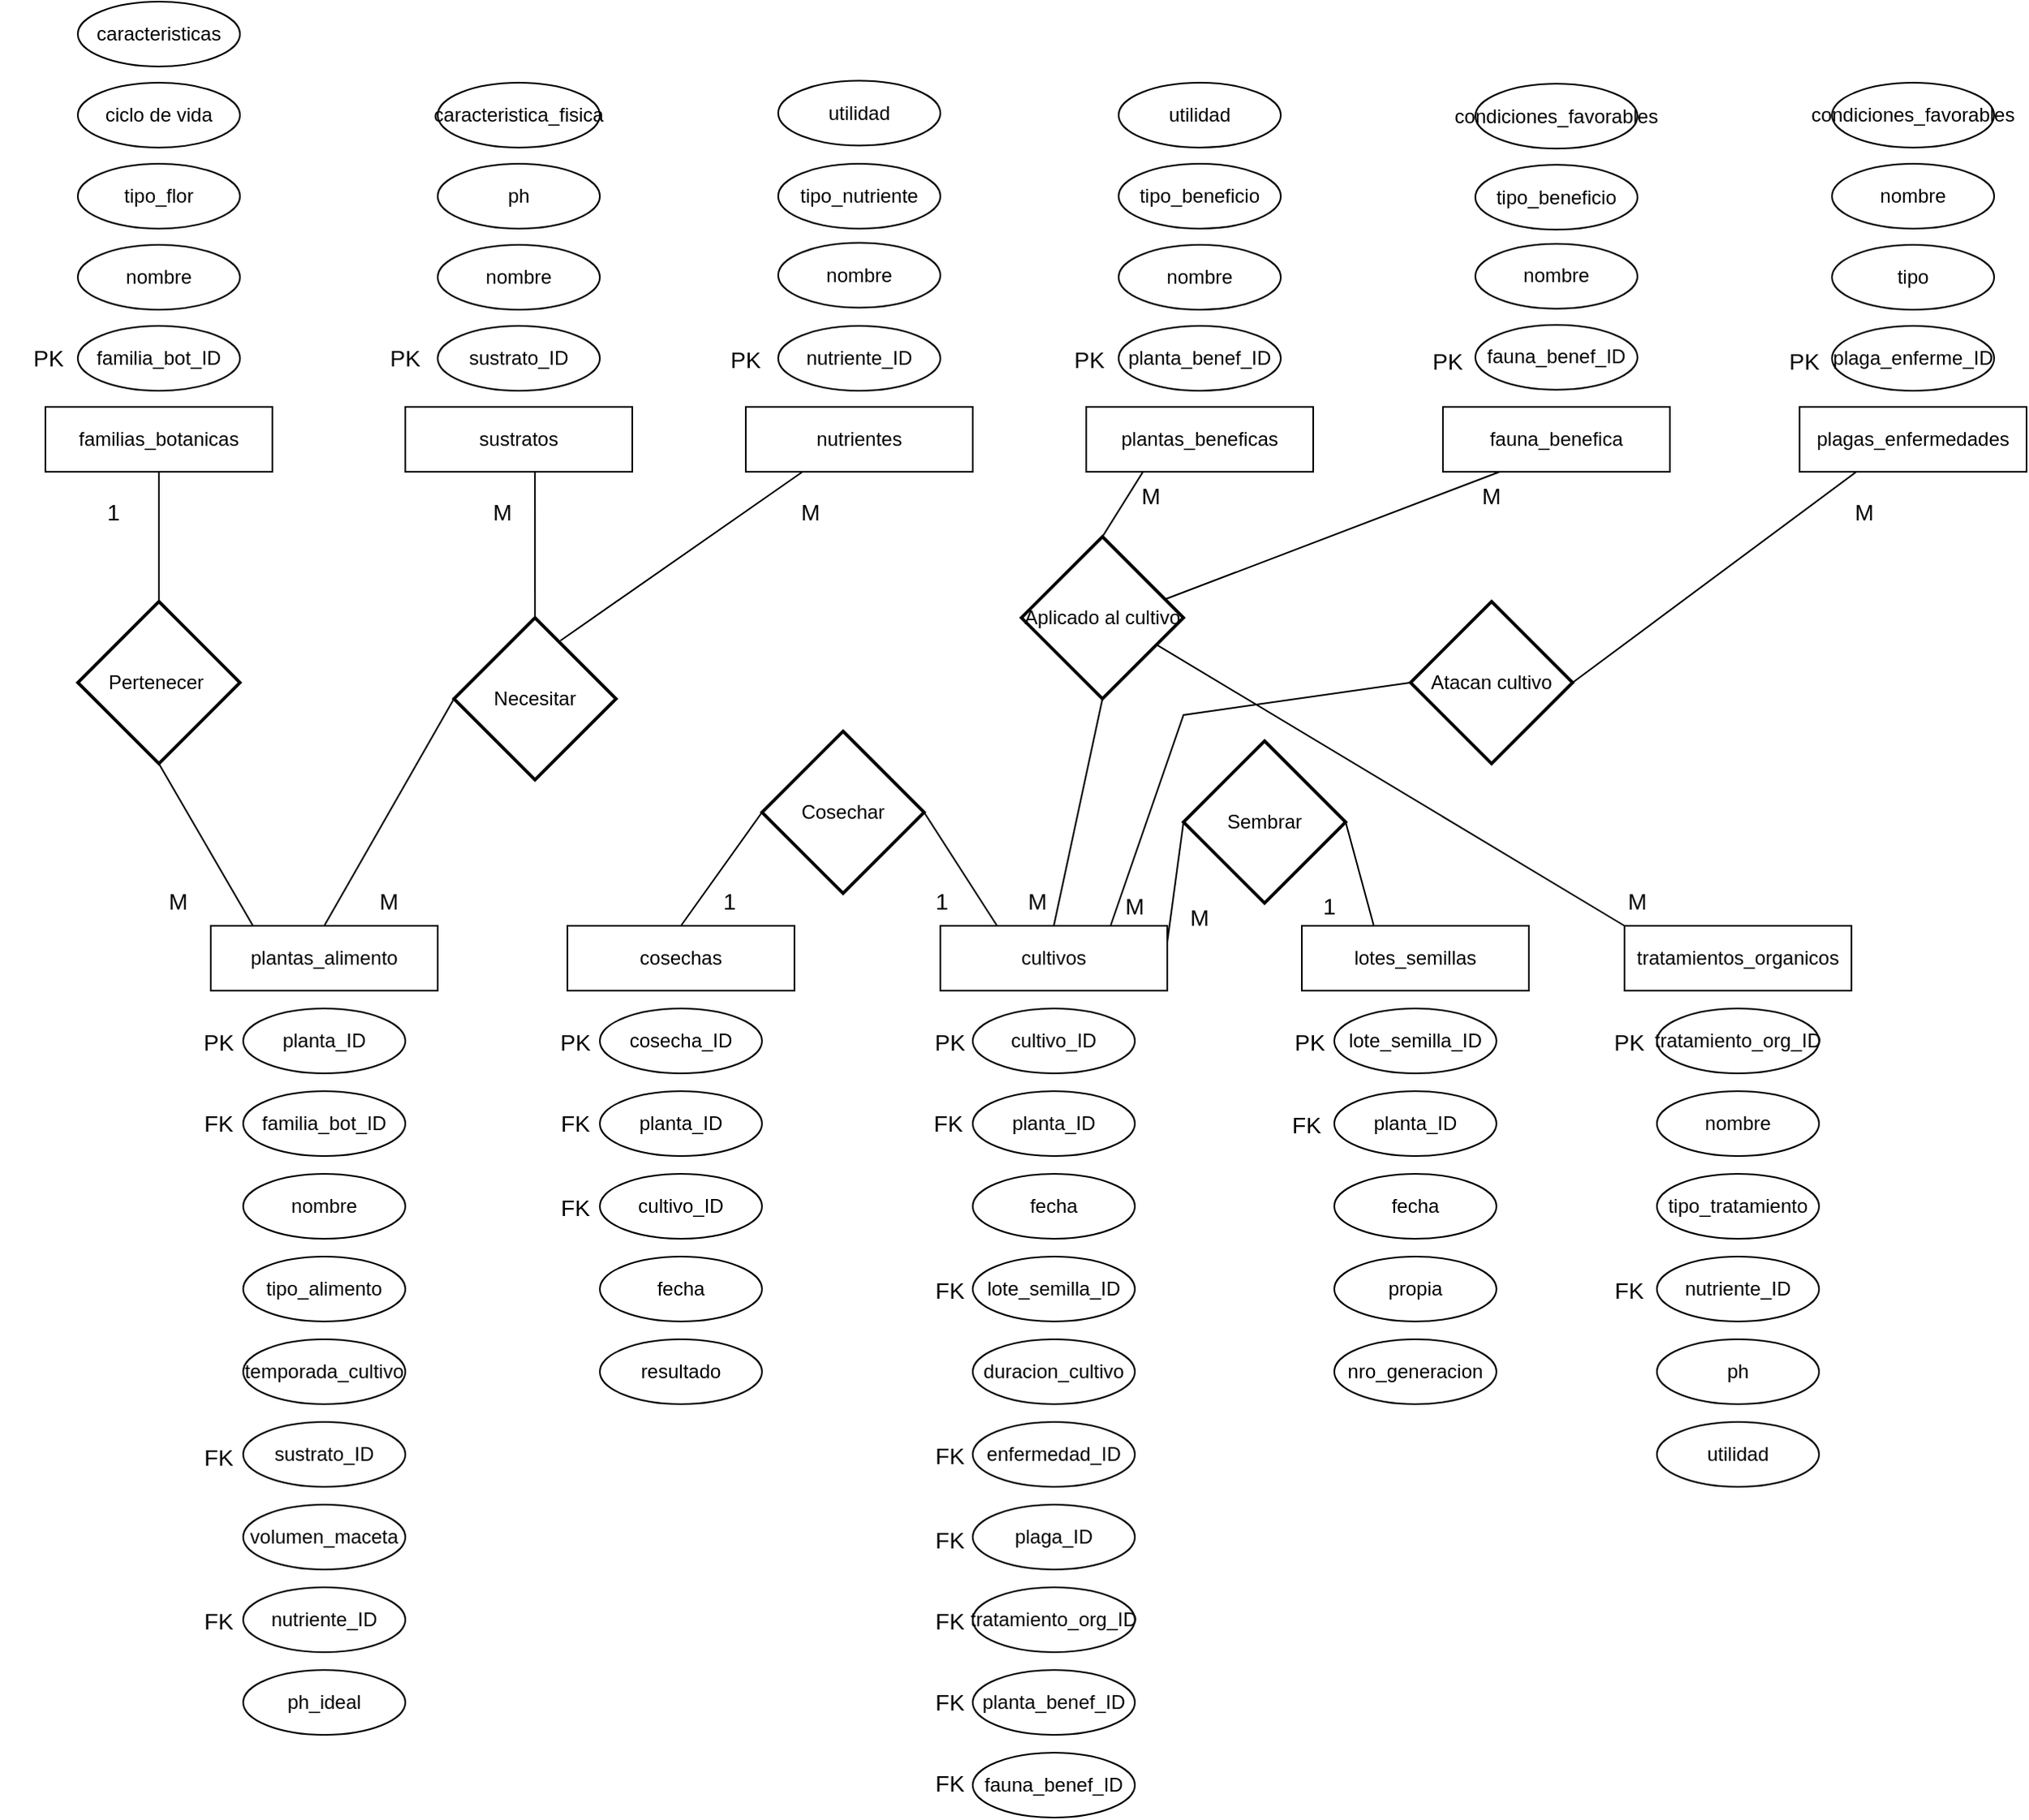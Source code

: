 <mxfile version="20.8.10" type="github">
  <diagram name="Página-1" id="ylDFt_P1A7pdmHqrZeYs">
    <mxGraphModel dx="1155" dy="1830" grid="1" gridSize="10" guides="1" tooltips="1" connect="1" arrows="1" fold="1" page="1" pageScale="1" pageWidth="827" pageHeight="1169" math="0" shadow="0">
      <root>
        <mxCell id="0" />
        <mxCell id="1" parent="0" />
        <mxCell id="H1frsoIfXZg_kvRdpejV-13" value="" style="group" parent="1" vertex="1" connectable="0">
          <mxGeometry x="310" y="-570" width="140" height="499" as="geometry" />
        </mxCell>
        <mxCell id="8bM9OrV7rMDzd9lSsGnL-2" value="plantas_alimento" style="whiteSpace=wrap;html=1;align=center;" parent="H1frsoIfXZg_kvRdpejV-13" vertex="1">
          <mxGeometry width="140" height="40" as="geometry" />
        </mxCell>
        <mxCell id="8bM9OrV7rMDzd9lSsGnL-20" value="volumen_maceta" style="ellipse;whiteSpace=wrap;html=1;align=center;" parent="H1frsoIfXZg_kvRdpejV-13" vertex="1">
          <mxGeometry x="20" y="357" width="100" height="40" as="geometry" />
        </mxCell>
        <mxCell id="8bM9OrV7rMDzd9lSsGnL-21" value="planta_ID" style="ellipse;whiteSpace=wrap;html=1;align=center;" parent="H1frsoIfXZg_kvRdpejV-13" vertex="1">
          <mxGeometry x="20" y="51" width="100" height="40" as="geometry" />
        </mxCell>
        <mxCell id="8bM9OrV7rMDzd9lSsGnL-22" value="familia_bot_ID" style="ellipse;whiteSpace=wrap;html=1;align=center;" parent="H1frsoIfXZg_kvRdpejV-13" vertex="1">
          <mxGeometry x="20" y="102" width="100" height="40" as="geometry" />
        </mxCell>
        <mxCell id="8bM9OrV7rMDzd9lSsGnL-23" value="nombre" style="ellipse;whiteSpace=wrap;html=1;align=center;" parent="H1frsoIfXZg_kvRdpejV-13" vertex="1">
          <mxGeometry x="20" y="153" width="100" height="40" as="geometry" />
        </mxCell>
        <mxCell id="8bM9OrV7rMDzd9lSsGnL-24" value="tipo_alimento" style="ellipse;whiteSpace=wrap;html=1;align=center;" parent="H1frsoIfXZg_kvRdpejV-13" vertex="1">
          <mxGeometry x="20" y="204" width="100" height="40" as="geometry" />
        </mxCell>
        <mxCell id="8bM9OrV7rMDzd9lSsGnL-25" value="temporada_cultivo" style="ellipse;whiteSpace=wrap;html=1;align=center;" parent="H1frsoIfXZg_kvRdpejV-13" vertex="1">
          <mxGeometry x="20" y="255" width="100" height="40" as="geometry" />
        </mxCell>
        <mxCell id="8bM9OrV7rMDzd9lSsGnL-26" value="sustrato_ID" style="ellipse;whiteSpace=wrap;html=1;align=center;" parent="H1frsoIfXZg_kvRdpejV-13" vertex="1">
          <mxGeometry x="20" y="306" width="100" height="40" as="geometry" />
        </mxCell>
        <mxCell id="IDKuiclH3PoK7tgWnrYt-2" value="nutriente_ID" style="ellipse;whiteSpace=wrap;html=1;align=center;" parent="H1frsoIfXZg_kvRdpejV-13" vertex="1">
          <mxGeometry x="20" y="408" width="100" height="40" as="geometry" />
        </mxCell>
        <mxCell id="IDKuiclH3PoK7tgWnrYt-12" value="ph_ideal" style="ellipse;whiteSpace=wrap;html=1;align=center;" parent="H1frsoIfXZg_kvRdpejV-13" vertex="1">
          <mxGeometry x="20" y="459" width="100" height="40" as="geometry" />
        </mxCell>
        <mxCell id="H1frsoIfXZg_kvRdpejV-14" value="" style="group" parent="1" vertex="1" connectable="0">
          <mxGeometry x="760" y="-570" width="140" height="550" as="geometry" />
        </mxCell>
        <mxCell id="8bM9OrV7rMDzd9lSsGnL-6" value="cultivos" style="whiteSpace=wrap;html=1;align=center;" parent="H1frsoIfXZg_kvRdpejV-14" vertex="1">
          <mxGeometry width="140" height="40" as="geometry" />
        </mxCell>
        <mxCell id="8bM9OrV7rMDzd9lSsGnL-37" value="tratamiento_org_ID" style="ellipse;whiteSpace=wrap;html=1;align=center;" parent="H1frsoIfXZg_kvRdpejV-14" vertex="1">
          <mxGeometry x="20" y="408" width="100" height="40" as="geometry" />
        </mxCell>
        <mxCell id="8bM9OrV7rMDzd9lSsGnL-38" value="planta_benef_ID" style="ellipse;whiteSpace=wrap;html=1;align=center;" parent="H1frsoIfXZg_kvRdpejV-14" vertex="1">
          <mxGeometry x="20" y="459" width="100" height="40" as="geometry" />
        </mxCell>
        <mxCell id="8bM9OrV7rMDzd9lSsGnL-51" value="cultivo_ID" style="ellipse;whiteSpace=wrap;html=1;align=center;" parent="H1frsoIfXZg_kvRdpejV-14" vertex="1">
          <mxGeometry x="20" y="51" width="100" height="40" as="geometry" />
        </mxCell>
        <mxCell id="8bM9OrV7rMDzd9lSsGnL-52" value="planta_ID" style="ellipse;whiteSpace=wrap;html=1;align=center;" parent="H1frsoIfXZg_kvRdpejV-14" vertex="1">
          <mxGeometry x="20" y="102" width="100" height="40" as="geometry" />
        </mxCell>
        <mxCell id="8bM9OrV7rMDzd9lSsGnL-53" value="fecha" style="ellipse;whiteSpace=wrap;html=1;align=center;" parent="H1frsoIfXZg_kvRdpejV-14" vertex="1">
          <mxGeometry x="20" y="153" width="100" height="40" as="geometry" />
        </mxCell>
        <mxCell id="8bM9OrV7rMDzd9lSsGnL-55" value="duracion_cultivo" style="ellipse;whiteSpace=wrap;html=1;align=center;" parent="H1frsoIfXZg_kvRdpejV-14" vertex="1">
          <mxGeometry x="20" y="255" width="100" height="40" as="geometry" />
        </mxCell>
        <mxCell id="IDKuiclH3PoK7tgWnrYt-3" value="fauna_benef_ID" style="ellipse;whiteSpace=wrap;html=1;align=center;" parent="H1frsoIfXZg_kvRdpejV-14" vertex="1">
          <mxGeometry x="20" y="510" width="100" height="40" as="geometry" />
        </mxCell>
        <mxCell id="IDKuiclH3PoK7tgWnrYt-6" value="lote_semilla_ID" style="ellipse;whiteSpace=wrap;html=1;align=center;" parent="H1frsoIfXZg_kvRdpejV-14" vertex="1">
          <mxGeometry x="20" y="204" width="100" height="40" as="geometry" />
        </mxCell>
        <mxCell id="IDKuiclH3PoK7tgWnrYt-8" value="enfermedad_ID" style="ellipse;whiteSpace=wrap;html=1;align=center;" parent="H1frsoIfXZg_kvRdpejV-14" vertex="1">
          <mxGeometry x="20" y="306" width="100" height="40" as="geometry" />
        </mxCell>
        <mxCell id="IDKuiclH3PoK7tgWnrYt-10" value="plaga_ID" style="ellipse;whiteSpace=wrap;html=1;align=center;" parent="H1frsoIfXZg_kvRdpejV-14" vertex="1">
          <mxGeometry x="20" y="357" width="100" height="40" as="geometry" />
        </mxCell>
        <mxCell id="H1frsoIfXZg_kvRdpejV-15" value="" style="group" parent="1" vertex="1" connectable="0">
          <mxGeometry x="530" y="-570" width="140" height="295" as="geometry" />
        </mxCell>
        <mxCell id="8bM9OrV7rMDzd9lSsGnL-7" value="cosechas" style="whiteSpace=wrap;html=1;align=center;" parent="H1frsoIfXZg_kvRdpejV-15" vertex="1">
          <mxGeometry width="140" height="40" as="geometry" />
        </mxCell>
        <mxCell id="8bM9OrV7rMDzd9lSsGnL-57" value="cosecha_ID" style="ellipse;whiteSpace=wrap;html=1;align=center;" parent="H1frsoIfXZg_kvRdpejV-15" vertex="1">
          <mxGeometry x="20" y="51" width="100" height="40" as="geometry" />
        </mxCell>
        <mxCell id="8bM9OrV7rMDzd9lSsGnL-58" value="planta_ID" style="ellipse;whiteSpace=wrap;html=1;align=center;" parent="H1frsoIfXZg_kvRdpejV-15" vertex="1">
          <mxGeometry x="20" y="102" width="100" height="40" as="geometry" />
        </mxCell>
        <mxCell id="8bM9OrV7rMDzd9lSsGnL-59" value="cultivo_ID" style="ellipse;whiteSpace=wrap;html=1;align=center;" parent="H1frsoIfXZg_kvRdpejV-15" vertex="1">
          <mxGeometry x="20" y="153" width="100" height="40" as="geometry" />
        </mxCell>
        <mxCell id="8bM9OrV7rMDzd9lSsGnL-60" value="fecha" style="ellipse;whiteSpace=wrap;html=1;align=center;" parent="H1frsoIfXZg_kvRdpejV-15" vertex="1">
          <mxGeometry x="20" y="204" width="100" height="40" as="geometry" />
        </mxCell>
        <mxCell id="8bM9OrV7rMDzd9lSsGnL-61" value="resultado" style="ellipse;whiteSpace=wrap;html=1;align=center;" parent="H1frsoIfXZg_kvRdpejV-15" vertex="1">
          <mxGeometry x="20" y="255" width="100" height="40" as="geometry" />
        </mxCell>
        <mxCell id="H1frsoIfXZg_kvRdpejV-16" value="" style="group" parent="1" vertex="1" connectable="0">
          <mxGeometry x="983" y="-570" width="140" height="295" as="geometry" />
        </mxCell>
        <mxCell id="8bM9OrV7rMDzd9lSsGnL-10" value="lotes_semillas" style="whiteSpace=wrap;html=1;align=center;" parent="H1frsoIfXZg_kvRdpejV-16" vertex="1">
          <mxGeometry width="140" height="40" as="geometry" />
        </mxCell>
        <mxCell id="8bM9OrV7rMDzd9lSsGnL-75" value="lote_semilla_ID" style="ellipse;whiteSpace=wrap;html=1;align=center;" parent="H1frsoIfXZg_kvRdpejV-16" vertex="1">
          <mxGeometry x="20" y="51" width="100" height="40" as="geometry" />
        </mxCell>
        <mxCell id="8bM9OrV7rMDzd9lSsGnL-76" value="planta_ID" style="ellipse;whiteSpace=wrap;html=1;align=center;" parent="H1frsoIfXZg_kvRdpejV-16" vertex="1">
          <mxGeometry x="20" y="102" width="100" height="40" as="geometry" />
        </mxCell>
        <mxCell id="8bM9OrV7rMDzd9lSsGnL-77" value="fecha" style="ellipse;whiteSpace=wrap;html=1;align=center;" parent="H1frsoIfXZg_kvRdpejV-16" vertex="1">
          <mxGeometry x="20" y="153" width="100" height="40" as="geometry" />
        </mxCell>
        <mxCell id="8bM9OrV7rMDzd9lSsGnL-78" value="propia" style="ellipse;whiteSpace=wrap;html=1;align=center;" parent="H1frsoIfXZg_kvRdpejV-16" vertex="1">
          <mxGeometry x="20" y="204" width="100" height="40" as="geometry" />
        </mxCell>
        <mxCell id="8bM9OrV7rMDzd9lSsGnL-79" value="nro_generacion" style="ellipse;whiteSpace=wrap;html=1;align=center;" parent="H1frsoIfXZg_kvRdpejV-16" vertex="1">
          <mxGeometry x="20" y="255" width="100" height="40" as="geometry" />
        </mxCell>
        <mxCell id="H1frsoIfXZg_kvRdpejV-17" value="" style="group" parent="1" vertex="1" connectable="0">
          <mxGeometry x="1182" y="-570" width="140" height="346" as="geometry" />
        </mxCell>
        <mxCell id="8bM9OrV7rMDzd9lSsGnL-12" value="tratamientos_organicos" style="whiteSpace=wrap;html=1;align=center;" parent="H1frsoIfXZg_kvRdpejV-17" vertex="1">
          <mxGeometry width="140" height="40" as="geometry" />
        </mxCell>
        <mxCell id="8bM9OrV7rMDzd9lSsGnL-81" value="tratamiento_org_ID" style="ellipse;whiteSpace=wrap;html=1;align=center;" parent="H1frsoIfXZg_kvRdpejV-17" vertex="1">
          <mxGeometry x="20" y="51" width="100" height="40" as="geometry" />
        </mxCell>
        <mxCell id="8bM9OrV7rMDzd9lSsGnL-82" value="nombre" style="ellipse;whiteSpace=wrap;html=1;align=center;" parent="H1frsoIfXZg_kvRdpejV-17" vertex="1">
          <mxGeometry x="20" y="102" width="100" height="40" as="geometry" />
        </mxCell>
        <mxCell id="8bM9OrV7rMDzd9lSsGnL-83" value="tipo_tratamiento" style="ellipse;whiteSpace=wrap;html=1;align=center;" parent="H1frsoIfXZg_kvRdpejV-17" vertex="1">
          <mxGeometry x="20" y="153" width="100" height="40" as="geometry" />
        </mxCell>
        <mxCell id="8bM9OrV7rMDzd9lSsGnL-84" value="nutriente_ID" style="ellipse;whiteSpace=wrap;html=1;align=center;" parent="H1frsoIfXZg_kvRdpejV-17" vertex="1">
          <mxGeometry x="20" y="204" width="100" height="40" as="geometry" />
        </mxCell>
        <mxCell id="8bM9OrV7rMDzd9lSsGnL-85" value="ph" style="ellipse;whiteSpace=wrap;html=1;align=center;" parent="H1frsoIfXZg_kvRdpejV-17" vertex="1">
          <mxGeometry x="20" y="255" width="100" height="40" as="geometry" />
        </mxCell>
        <mxCell id="8bM9OrV7rMDzd9lSsGnL-86" value="utilidad" style="ellipse;whiteSpace=wrap;html=1;align=center;" parent="H1frsoIfXZg_kvRdpejV-17" vertex="1">
          <mxGeometry x="20" y="306" width="100" height="40" as="geometry" />
        </mxCell>
        <mxCell id="LGMBJa0b0jl7eWUSqdZm-7" value="PK" style="text;html=1;strokeColor=none;fillColor=none;align=center;verticalAlign=middle;whiteSpace=wrap;rounded=0;fontSize=14;" vertex="1" parent="H1frsoIfXZg_kvRdpejV-17">
          <mxGeometry x="-27" y="57" width="60" height="30" as="geometry" />
        </mxCell>
        <mxCell id="H1frsoIfXZg_kvRdpejV-18" value="" style="group" parent="1" vertex="1" connectable="0">
          <mxGeometry x="208" y="-1140" width="140" height="290" as="geometry" />
        </mxCell>
        <mxCell id="8bM9OrV7rMDzd9lSsGnL-1" value="familias_botanicas" style="whiteSpace=wrap;html=1;align=center;" parent="H1frsoIfXZg_kvRdpejV-18" vertex="1">
          <mxGeometry y="250" width="140" height="40" as="geometry" />
        </mxCell>
        <mxCell id="8bM9OrV7rMDzd9lSsGnL-14" value="familia_bot_ID" style="ellipse;whiteSpace=wrap;html=1;align=center;" parent="H1frsoIfXZg_kvRdpejV-18" vertex="1">
          <mxGeometry x="20" y="200" width="100" height="40" as="geometry" />
        </mxCell>
        <mxCell id="8bM9OrV7rMDzd9lSsGnL-16" value="nombre" style="ellipse;whiteSpace=wrap;html=1;align=center;" parent="H1frsoIfXZg_kvRdpejV-18" vertex="1">
          <mxGeometry x="20" y="150" width="100" height="40" as="geometry" />
        </mxCell>
        <mxCell id="8bM9OrV7rMDzd9lSsGnL-17" value="tipo_flor" style="ellipse;whiteSpace=wrap;html=1;align=center;" parent="H1frsoIfXZg_kvRdpejV-18" vertex="1">
          <mxGeometry x="20" y="100" width="100" height="40" as="geometry" />
        </mxCell>
        <mxCell id="8bM9OrV7rMDzd9lSsGnL-18" value="ciclo de vida" style="ellipse;whiteSpace=wrap;html=1;align=center;" parent="H1frsoIfXZg_kvRdpejV-18" vertex="1">
          <mxGeometry x="20" y="50" width="100" height="40" as="geometry" />
        </mxCell>
        <mxCell id="8bM9OrV7rMDzd9lSsGnL-19" value="caracteristicas" style="ellipse;whiteSpace=wrap;html=1;align=center;" parent="H1frsoIfXZg_kvRdpejV-18" vertex="1">
          <mxGeometry x="20" width="100" height="40" as="geometry" />
        </mxCell>
        <mxCell id="H1frsoIfXZg_kvRdpejV-8" style="edgeStyle=orthogonalEdgeStyle;rounded=0;orthogonalLoop=1;jettySize=auto;html=1;exitX=0.5;exitY=1;exitDx=0;exitDy=0;endArrow=none;endFill=0;" parent="H1frsoIfXZg_kvRdpejV-18" source="8bM9OrV7rMDzd9lSsGnL-1" target="8bM9OrV7rMDzd9lSsGnL-1" edge="1">
          <mxGeometry relative="1" as="geometry" />
        </mxCell>
        <mxCell id="LGMBJa0b0jl7eWUSqdZm-1" value="PK" style="text;html=1;strokeColor=none;fillColor=none;align=center;verticalAlign=middle;whiteSpace=wrap;rounded=0;fontSize=14;" vertex="1" parent="H1frsoIfXZg_kvRdpejV-18">
          <mxGeometry x="-28" y="205" width="60" height="30" as="geometry" />
        </mxCell>
        <mxCell id="H1frsoIfXZg_kvRdpejV-19" value="" style="group" parent="1" vertex="1" connectable="0">
          <mxGeometry x="430" y="-1090" width="140" height="240" as="geometry" />
        </mxCell>
        <mxCell id="8bM9OrV7rMDzd9lSsGnL-3" value="sustratos" style="whiteSpace=wrap;html=1;align=center;" parent="H1frsoIfXZg_kvRdpejV-19" vertex="1">
          <mxGeometry y="200" width="140" height="40" as="geometry" />
        </mxCell>
        <mxCell id="8bM9OrV7rMDzd9lSsGnL-27" value="sustrato_ID" style="ellipse;whiteSpace=wrap;html=1;align=center;" parent="H1frsoIfXZg_kvRdpejV-19" vertex="1">
          <mxGeometry x="20" y="150" width="100" height="40" as="geometry" />
        </mxCell>
        <mxCell id="8bM9OrV7rMDzd9lSsGnL-28" value="nombre" style="ellipse;whiteSpace=wrap;html=1;align=center;" parent="H1frsoIfXZg_kvRdpejV-19" vertex="1">
          <mxGeometry x="20" y="100" width="100" height="40" as="geometry" />
        </mxCell>
        <mxCell id="8bM9OrV7rMDzd9lSsGnL-29" value="ph" style="ellipse;whiteSpace=wrap;html=1;align=center;" parent="H1frsoIfXZg_kvRdpejV-19" vertex="1">
          <mxGeometry x="20" y="50" width="100" height="40" as="geometry" />
        </mxCell>
        <mxCell id="8bM9OrV7rMDzd9lSsGnL-30" value="caracteristica_fisica" style="ellipse;whiteSpace=wrap;html=1;align=center;" parent="H1frsoIfXZg_kvRdpejV-19" vertex="1">
          <mxGeometry x="20" width="100" height="40" as="geometry" />
        </mxCell>
        <mxCell id="LGMBJa0b0jl7eWUSqdZm-2" value="PK" style="text;html=1;strokeColor=none;fillColor=none;align=center;verticalAlign=middle;whiteSpace=wrap;rounded=0;fontSize=14;" vertex="1" parent="H1frsoIfXZg_kvRdpejV-19">
          <mxGeometry x="-30" y="155" width="60" height="30" as="geometry" />
        </mxCell>
        <mxCell id="H1frsoIfXZg_kvRdpejV-20" value="" style="group" parent="1" vertex="1" connectable="0">
          <mxGeometry x="640" y="-1091.25" width="140" height="241.25" as="geometry" />
        </mxCell>
        <mxCell id="8bM9OrV7rMDzd9lSsGnL-8" value="nutrientes" style="whiteSpace=wrap;html=1;align=center;" parent="H1frsoIfXZg_kvRdpejV-20" vertex="1">
          <mxGeometry y="201.25" width="140" height="40" as="geometry" />
        </mxCell>
        <mxCell id="8bM9OrV7rMDzd9lSsGnL-63" value="nutriente_ID" style="ellipse;whiteSpace=wrap;html=1;align=center;" parent="H1frsoIfXZg_kvRdpejV-20" vertex="1">
          <mxGeometry x="20" y="151.25" width="100" height="40" as="geometry" />
        </mxCell>
        <mxCell id="8bM9OrV7rMDzd9lSsGnL-64" value="nombre" style="ellipse;whiteSpace=wrap;html=1;align=center;" parent="H1frsoIfXZg_kvRdpejV-20" vertex="1">
          <mxGeometry x="20" y="100" width="100" height="40" as="geometry" />
        </mxCell>
        <mxCell id="8bM9OrV7rMDzd9lSsGnL-65" value="tipo_nutriente" style="ellipse;whiteSpace=wrap;html=1;align=center;" parent="H1frsoIfXZg_kvRdpejV-20" vertex="1">
          <mxGeometry x="20" y="51.25" width="100" height="40" as="geometry" />
        </mxCell>
        <mxCell id="8bM9OrV7rMDzd9lSsGnL-66" value="utilidad" style="ellipse;whiteSpace=wrap;html=1;align=center;" parent="H1frsoIfXZg_kvRdpejV-20" vertex="1">
          <mxGeometry x="20" width="100" height="40" as="geometry" />
        </mxCell>
        <mxCell id="H1frsoIfXZg_kvRdpejV-21" value="" style="group" parent="1" vertex="1" connectable="0">
          <mxGeometry x="850" y="-1090" width="140" height="240" as="geometry" />
        </mxCell>
        <mxCell id="8bM9OrV7rMDzd9lSsGnL-11" value="plantas_beneficas" style="whiteSpace=wrap;html=1;align=center;" parent="H1frsoIfXZg_kvRdpejV-21" vertex="1">
          <mxGeometry y="200" width="140" height="40" as="geometry" />
        </mxCell>
        <mxCell id="8bM9OrV7rMDzd9lSsGnL-45" value="planta_benef_ID" style="ellipse;whiteSpace=wrap;html=1;align=center;" parent="H1frsoIfXZg_kvRdpejV-21" vertex="1">
          <mxGeometry x="20" y="150" width="100" height="40" as="geometry" />
        </mxCell>
        <mxCell id="8bM9OrV7rMDzd9lSsGnL-46" value="nombre" style="ellipse;whiteSpace=wrap;html=1;align=center;" parent="H1frsoIfXZg_kvRdpejV-21" vertex="1">
          <mxGeometry x="20" y="100" width="100" height="40" as="geometry" />
        </mxCell>
        <mxCell id="8bM9OrV7rMDzd9lSsGnL-47" value="tipo_beneficio" style="ellipse;whiteSpace=wrap;html=1;align=center;" parent="H1frsoIfXZg_kvRdpejV-21" vertex="1">
          <mxGeometry x="20" y="50" width="100" height="40" as="geometry" />
        </mxCell>
        <mxCell id="8bM9OrV7rMDzd9lSsGnL-48" value="utilidad" style="ellipse;whiteSpace=wrap;html=1;align=center;" parent="H1frsoIfXZg_kvRdpejV-21" vertex="1">
          <mxGeometry x="20" width="100" height="40" as="geometry" />
        </mxCell>
        <mxCell id="H1frsoIfXZg_kvRdpejV-22" value="" style="group" parent="1" vertex="1" connectable="0">
          <mxGeometry x="1070" y="-1089.37" width="140" height="239.37" as="geometry" />
        </mxCell>
        <mxCell id="8bM9OrV7rMDzd9lSsGnL-9" value="fauna_benefica" style="whiteSpace=wrap;html=1;align=center;" parent="H1frsoIfXZg_kvRdpejV-22" vertex="1">
          <mxGeometry y="199.37" width="140" height="40" as="geometry" />
        </mxCell>
        <mxCell id="8bM9OrV7rMDzd9lSsGnL-69" value="fauna_benef_ID" style="ellipse;whiteSpace=wrap;html=1;align=center;" parent="H1frsoIfXZg_kvRdpejV-22" vertex="1">
          <mxGeometry x="20" y="148.75" width="100" height="40" as="geometry" />
        </mxCell>
        <mxCell id="8bM9OrV7rMDzd9lSsGnL-70" value="nombre" style="ellipse;whiteSpace=wrap;html=1;align=center;" parent="H1frsoIfXZg_kvRdpejV-22" vertex="1">
          <mxGeometry x="20" y="98.75" width="100" height="40" as="geometry" />
        </mxCell>
        <mxCell id="8bM9OrV7rMDzd9lSsGnL-71" value="tipo_beneficio" style="ellipse;whiteSpace=wrap;html=1;align=center;" parent="H1frsoIfXZg_kvRdpejV-22" vertex="1">
          <mxGeometry x="20" y="50.0" width="100" height="40" as="geometry" />
        </mxCell>
        <mxCell id="8bM9OrV7rMDzd9lSsGnL-72" value="condiciones_favorables" style="ellipse;whiteSpace=wrap;html=1;align=center;" parent="H1frsoIfXZg_kvRdpejV-22" vertex="1">
          <mxGeometry x="20" width="100" height="40" as="geometry" />
        </mxCell>
        <mxCell id="H1frsoIfXZg_kvRdpejV-23" value="" style="group" parent="1" vertex="1" connectable="0">
          <mxGeometry x="1290" y="-1090" width="140" height="240" as="geometry" />
        </mxCell>
        <mxCell id="8bM9OrV7rMDzd9lSsGnL-4" value="plagas_enfermedades" style="whiteSpace=wrap;html=1;align=center;" parent="H1frsoIfXZg_kvRdpejV-23" vertex="1">
          <mxGeometry y="200" width="140" height="40" as="geometry" />
        </mxCell>
        <mxCell id="8bM9OrV7rMDzd9lSsGnL-33" value="plaga_enferme_ID" style="ellipse;whiteSpace=wrap;html=1;align=center;" parent="H1frsoIfXZg_kvRdpejV-23" vertex="1">
          <mxGeometry x="20" y="150" width="100" height="40" as="geometry" />
        </mxCell>
        <mxCell id="8bM9OrV7rMDzd9lSsGnL-34" value="tipo" style="ellipse;whiteSpace=wrap;html=1;align=center;" parent="H1frsoIfXZg_kvRdpejV-23" vertex="1">
          <mxGeometry x="20" y="100" width="100" height="40" as="geometry" />
        </mxCell>
        <mxCell id="8bM9OrV7rMDzd9lSsGnL-35" value="nombre" style="ellipse;whiteSpace=wrap;html=1;align=center;" parent="H1frsoIfXZg_kvRdpejV-23" vertex="1">
          <mxGeometry x="20" y="50" width="100" height="40" as="geometry" />
        </mxCell>
        <mxCell id="8bM9OrV7rMDzd9lSsGnL-36" value="condiciones_favorables" style="ellipse;whiteSpace=wrap;html=1;align=center;" parent="H1frsoIfXZg_kvRdpejV-23" vertex="1">
          <mxGeometry x="20" width="100" height="40" as="geometry" />
        </mxCell>
        <mxCell id="H1frsoIfXZg_kvRdpejV-24" value="Pertenecer&amp;nbsp;" style="strokeWidth=2;html=1;shape=mxgraph.flowchart.decision;whiteSpace=wrap;" parent="1" vertex="1">
          <mxGeometry x="228" y="-770" width="100" height="100" as="geometry" />
        </mxCell>
        <mxCell id="H1frsoIfXZg_kvRdpejV-25" value="Necesitar" style="strokeWidth=2;html=1;shape=mxgraph.flowchart.decision;whiteSpace=wrap;" parent="1" vertex="1">
          <mxGeometry x="460" y="-760" width="100" height="100" as="geometry" />
        </mxCell>
        <mxCell id="wKKTsaC1fSuhk8ZkH6V--14" style="rounded=0;orthogonalLoop=1;jettySize=auto;html=1;exitX=0;exitY=0.5;exitDx=0;exitDy=0;exitPerimeter=0;strokeColor=default;fontSize=14;endArrow=none;endFill=0;entryX=1;entryY=0.25;entryDx=0;entryDy=0;" parent="1" source="H1frsoIfXZg_kvRdpejV-26" target="8bM9OrV7rMDzd9lSsGnL-6" edge="1">
          <mxGeometry relative="1" as="geometry">
            <mxPoint x="840" y="-570" as="targetPoint" />
            <mxPoint x="865" y="-640" as="sourcePoint" />
          </mxGeometry>
        </mxCell>
        <mxCell id="wKKTsaC1fSuhk8ZkH6V--15" value="" style="edgeStyle=none;rounded=0;orthogonalLoop=1;jettySize=auto;html=1;strokeColor=default;fontSize=14;endArrow=none;endFill=0;exitX=1;exitY=0.5;exitDx=0;exitDy=0;exitPerimeter=0;entryX=0.316;entryY=-0.012;entryDx=0;entryDy=0;entryPerimeter=0;" parent="1" source="H1frsoIfXZg_kvRdpejV-26" target="8bM9OrV7rMDzd9lSsGnL-10" edge="1">
          <mxGeometry relative="1" as="geometry" />
        </mxCell>
        <mxCell id="H1frsoIfXZg_kvRdpejV-26" value="Sembrar" style="strokeWidth=2;html=1;shape=mxgraph.flowchart.decision;whiteSpace=wrap;" parent="1" vertex="1">
          <mxGeometry x="910" y="-684" width="100" height="100" as="geometry" />
        </mxCell>
        <mxCell id="wKKTsaC1fSuhk8ZkH6V--22" style="edgeStyle=none;rounded=0;orthogonalLoop=1;jettySize=auto;html=1;exitX=0.5;exitY=0;exitDx=0;exitDy=0;exitPerimeter=0;entryX=0.25;entryY=1;entryDx=0;entryDy=0;strokeColor=default;fontSize=14;endArrow=none;endFill=0;" parent="1" source="H1frsoIfXZg_kvRdpejV-27" target="8bM9OrV7rMDzd9lSsGnL-11" edge="1">
          <mxGeometry relative="1" as="geometry" />
        </mxCell>
        <mxCell id="wKKTsaC1fSuhk8ZkH6V--25" style="edgeStyle=none;rounded=0;orthogonalLoop=1;jettySize=auto;html=1;exitX=0.5;exitY=1;exitDx=0;exitDy=0;exitPerimeter=0;entryX=0.5;entryY=0;entryDx=0;entryDy=0;strokeColor=default;fontSize=14;endArrow=none;endFill=0;" parent="1" source="H1frsoIfXZg_kvRdpejV-27" target="8bM9OrV7rMDzd9lSsGnL-6" edge="1">
          <mxGeometry relative="1" as="geometry" />
        </mxCell>
        <mxCell id="H1frsoIfXZg_kvRdpejV-27" value="Aplicado al cultivo" style="strokeWidth=2;html=1;shape=mxgraph.flowchart.decision;whiteSpace=wrap;" parent="1" vertex="1">
          <mxGeometry x="810" y="-810" width="100" height="100" as="geometry" />
        </mxCell>
        <mxCell id="wKKTsaC1fSuhk8ZkH6V--19" style="edgeStyle=none;rounded=0;orthogonalLoop=1;jettySize=auto;html=1;exitX=0;exitY=0.5;exitDx=0;exitDy=0;exitPerimeter=0;strokeColor=default;fontSize=14;endArrow=none;endFill=0;entryX=0.75;entryY=0;entryDx=0;entryDy=0;" parent="1" source="H1frsoIfXZg_kvRdpejV-28" target="8bM9OrV7rMDzd9lSsGnL-6" edge="1">
          <mxGeometry relative="1" as="geometry">
            <mxPoint x="850" y="-570" as="targetPoint" />
            <Array as="points">
              <mxPoint x="910" y="-700" />
            </Array>
          </mxGeometry>
        </mxCell>
        <mxCell id="H1frsoIfXZg_kvRdpejV-28" value="Atacan cultivo" style="strokeWidth=2;html=1;shape=mxgraph.flowchart.decision;whiteSpace=wrap;" parent="1" vertex="1">
          <mxGeometry x="1050" y="-770" width="100" height="100" as="geometry" />
        </mxCell>
        <mxCell id="H1frsoIfXZg_kvRdpejV-29" value="" style="edgeStyle=none;orthogonalLoop=1;jettySize=auto;html=1;rounded=0;endArrow=none;endFill=0;exitX=0.5;exitY=1;exitDx=0;exitDy=0;entryX=0.5;entryY=0;entryDx=0;entryDy=0;entryPerimeter=0;" parent="1" source="8bM9OrV7rMDzd9lSsGnL-1" target="H1frsoIfXZg_kvRdpejV-24" edge="1">
          <mxGeometry width="100" relative="1" as="geometry">
            <mxPoint x="220" y="-800" as="sourcePoint" />
            <mxPoint x="320" y="-800" as="targetPoint" />
            <Array as="points" />
          </mxGeometry>
        </mxCell>
        <mxCell id="H1frsoIfXZg_kvRdpejV-30" value="" style="endArrow=none;html=1;rounded=0;entryX=0.5;entryY=1;entryDx=0;entryDy=0;entryPerimeter=0;exitX=0.187;exitY=0.006;exitDx=0;exitDy=0;exitPerimeter=0;" parent="1" source="8bM9OrV7rMDzd9lSsGnL-2" target="H1frsoIfXZg_kvRdpejV-24" edge="1">
          <mxGeometry width="50" height="50" relative="1" as="geometry">
            <mxPoint x="300" y="-630" as="sourcePoint" />
            <mxPoint x="350" y="-680" as="targetPoint" />
          </mxGeometry>
        </mxCell>
        <mxCell id="wKKTsaC1fSuhk8ZkH6V--1" value="1" style="text;html=1;strokeColor=none;fillColor=none;align=center;verticalAlign=middle;whiteSpace=wrap;rounded=0;fontSize=14;" parent="1" vertex="1">
          <mxGeometry x="220" y="-840" width="60" height="30" as="geometry" />
        </mxCell>
        <mxCell id="wKKTsaC1fSuhk8ZkH6V--2" value="M" style="text;html=1;strokeColor=none;fillColor=none;align=center;verticalAlign=middle;whiteSpace=wrap;rounded=0;fontSize=14;" parent="1" vertex="1">
          <mxGeometry x="260" y="-600" width="60" height="30" as="geometry" />
        </mxCell>
        <mxCell id="wKKTsaC1fSuhk8ZkH6V--6" value="" style="endArrow=none;html=1;rounded=0;entryX=0;entryY=0.5;entryDx=0;entryDy=0;entryPerimeter=0;exitX=0.5;exitY=0;exitDx=0;exitDy=0;" parent="1" source="8bM9OrV7rMDzd9lSsGnL-2" target="H1frsoIfXZg_kvRdpejV-25" edge="1">
          <mxGeometry width="50" height="50" relative="1" as="geometry">
            <mxPoint x="346.18" y="-559.76" as="sourcePoint" />
            <mxPoint x="288" y="-660" as="targetPoint" />
          </mxGeometry>
        </mxCell>
        <mxCell id="wKKTsaC1fSuhk8ZkH6V--7" value="" style="endArrow=none;html=1;rounded=0;strokeColor=default;fontSize=14;entryX=0.25;entryY=1;entryDx=0;entryDy=0;exitX=0.657;exitY=0.141;exitDx=0;exitDy=0;exitPerimeter=0;" parent="1" source="H1frsoIfXZg_kvRdpejV-25" target="8bM9OrV7rMDzd9lSsGnL-8" edge="1">
          <mxGeometry width="50" height="50" relative="1" as="geometry">
            <mxPoint x="510" y="-770" as="sourcePoint" />
            <mxPoint x="560" y="-820" as="targetPoint" />
          </mxGeometry>
        </mxCell>
        <mxCell id="wKKTsaC1fSuhk8ZkH6V--8" value="" style="endArrow=none;html=1;rounded=0;strokeColor=default;fontSize=14;entryX=0.571;entryY=1;entryDx=0;entryDy=0;entryPerimeter=0;exitX=0.5;exitY=0;exitDx=0;exitDy=0;exitPerimeter=0;" parent="1" source="H1frsoIfXZg_kvRdpejV-25" target="8bM9OrV7rMDzd9lSsGnL-3" edge="1">
          <mxGeometry width="50" height="50" relative="1" as="geometry">
            <mxPoint x="510" y="-770" as="sourcePoint" />
            <mxPoint x="560" y="-820" as="targetPoint" />
          </mxGeometry>
        </mxCell>
        <mxCell id="wKKTsaC1fSuhk8ZkH6V--9" value="Cosechar" style="strokeWidth=2;html=1;shape=mxgraph.flowchart.decision;whiteSpace=wrap;" parent="1" vertex="1">
          <mxGeometry x="650" y="-690" width="100" height="100" as="geometry" />
        </mxCell>
        <mxCell id="wKKTsaC1fSuhk8ZkH6V--10" value="" style="endArrow=none;html=1;rounded=0;strokeColor=default;fontSize=14;exitX=0.5;exitY=0;exitDx=0;exitDy=0;entryX=0;entryY=0.5;entryDx=0;entryDy=0;entryPerimeter=0;" parent="1" source="8bM9OrV7rMDzd9lSsGnL-7" target="wKKTsaC1fSuhk8ZkH6V--9" edge="1">
          <mxGeometry width="50" height="50" relative="1" as="geometry">
            <mxPoint x="640" y="-570" as="sourcePoint" />
            <mxPoint x="690" y="-620" as="targetPoint" />
          </mxGeometry>
        </mxCell>
        <mxCell id="wKKTsaC1fSuhk8ZkH6V--11" value="" style="endArrow=none;html=1;rounded=0;strokeColor=default;fontSize=14;exitX=0.25;exitY=0;exitDx=0;exitDy=0;entryX=1;entryY=0.5;entryDx=0;entryDy=0;entryPerimeter=0;" parent="1" source="8bM9OrV7rMDzd9lSsGnL-6" target="wKKTsaC1fSuhk8ZkH6V--9" edge="1">
          <mxGeometry width="50" height="50" relative="1" as="geometry">
            <mxPoint x="610" y="-560" as="sourcePoint" />
            <mxPoint x="670" y="-610" as="targetPoint" />
          </mxGeometry>
        </mxCell>
        <mxCell id="wKKTsaC1fSuhk8ZkH6V--12" value="1" style="text;html=1;strokeColor=none;fillColor=none;align=center;verticalAlign=middle;whiteSpace=wrap;rounded=0;fontSize=14;" parent="1" vertex="1">
          <mxGeometry x="600" y="-600" width="60" height="30" as="geometry" />
        </mxCell>
        <mxCell id="wKKTsaC1fSuhk8ZkH6V--13" value="1" style="text;html=1;strokeColor=none;fillColor=none;align=center;verticalAlign=middle;whiteSpace=wrap;rounded=0;fontSize=14;" parent="1" vertex="1">
          <mxGeometry x="731" y="-600" width="60" height="30" as="geometry" />
        </mxCell>
        <mxCell id="wKKTsaC1fSuhk8ZkH6V--16" value="1" style="text;html=1;strokeColor=none;fillColor=none;align=center;verticalAlign=middle;whiteSpace=wrap;rounded=0;fontSize=14;" parent="1" vertex="1">
          <mxGeometry x="970" y="-597" width="60" height="30" as="geometry" />
        </mxCell>
        <mxCell id="wKKTsaC1fSuhk8ZkH6V--17" value="M" style="text;html=1;strokeColor=none;fillColor=none;align=center;verticalAlign=middle;whiteSpace=wrap;rounded=0;fontSize=14;" parent="1" vertex="1">
          <mxGeometry x="890" y="-590" width="60" height="30" as="geometry" />
        </mxCell>
        <mxCell id="wKKTsaC1fSuhk8ZkH6V--18" style="edgeStyle=none;rounded=0;orthogonalLoop=1;jettySize=auto;html=1;exitX=0.25;exitY=1;exitDx=0;exitDy=0;entryX=1;entryY=0.5;entryDx=0;entryDy=0;entryPerimeter=0;strokeColor=default;fontSize=14;endArrow=none;endFill=0;" parent="1" source="8bM9OrV7rMDzd9lSsGnL-4" target="H1frsoIfXZg_kvRdpejV-28" edge="1">
          <mxGeometry relative="1" as="geometry" />
        </mxCell>
        <mxCell id="wKKTsaC1fSuhk8ZkH6V--20" value="M" style="text;html=1;strokeColor=none;fillColor=none;align=center;verticalAlign=middle;whiteSpace=wrap;rounded=0;fontSize=14;" parent="1" vertex="1">
          <mxGeometry x="850" y="-597" width="60" height="30" as="geometry" />
        </mxCell>
        <mxCell id="wKKTsaC1fSuhk8ZkH6V--21" value="M" style="text;html=1;strokeColor=none;fillColor=none;align=center;verticalAlign=middle;whiteSpace=wrap;rounded=0;fontSize=14;" parent="1" vertex="1">
          <mxGeometry x="1300" y="-840" width="60" height="30" as="geometry" />
        </mxCell>
        <mxCell id="wKKTsaC1fSuhk8ZkH6V--23" style="edgeStyle=none;rounded=0;orthogonalLoop=1;jettySize=auto;html=1;exitX=0.25;exitY=1;exitDx=0;exitDy=0;strokeColor=default;fontSize=14;endArrow=none;endFill=0;entryX=0.879;entryY=0.389;entryDx=0;entryDy=0;entryPerimeter=0;" parent="1" source="8bM9OrV7rMDzd9lSsGnL-9" target="H1frsoIfXZg_kvRdpejV-27" edge="1">
          <mxGeometry relative="1" as="geometry">
            <mxPoint x="860" y="-810" as="targetPoint" />
          </mxGeometry>
        </mxCell>
        <mxCell id="wKKTsaC1fSuhk8ZkH6V--24" style="edgeStyle=none;rounded=0;orthogonalLoop=1;jettySize=auto;html=1;exitX=0;exitY=0;exitDx=0;exitDy=0;entryX=0.837;entryY=0.668;entryDx=0;entryDy=0;entryPerimeter=0;strokeColor=default;fontSize=14;endArrow=none;endFill=0;" parent="1" source="8bM9OrV7rMDzd9lSsGnL-12" target="H1frsoIfXZg_kvRdpejV-27" edge="1">
          <mxGeometry relative="1" as="geometry" />
        </mxCell>
        <mxCell id="wKKTsaC1fSuhk8ZkH6V--26" value="M" style="text;html=1;strokeColor=none;fillColor=none;align=center;verticalAlign=middle;whiteSpace=wrap;rounded=0;fontSize=14;" parent="1" vertex="1">
          <mxGeometry x="1160" y="-600" width="60" height="30" as="geometry" />
        </mxCell>
        <mxCell id="wKKTsaC1fSuhk8ZkH6V--27" value="M" style="text;html=1;strokeColor=none;fillColor=none;align=center;verticalAlign=middle;whiteSpace=wrap;rounded=0;fontSize=14;" parent="1" vertex="1">
          <mxGeometry x="1070" y="-850" width="60" height="30" as="geometry" />
        </mxCell>
        <mxCell id="wKKTsaC1fSuhk8ZkH6V--28" value="M" style="text;html=1;strokeColor=none;fillColor=none;align=center;verticalAlign=middle;whiteSpace=wrap;rounded=0;fontSize=14;" parent="1" vertex="1">
          <mxGeometry x="860" y="-850" width="60" height="30" as="geometry" />
        </mxCell>
        <mxCell id="wKKTsaC1fSuhk8ZkH6V--29" value="M" style="text;html=1;strokeColor=none;fillColor=none;align=center;verticalAlign=middle;whiteSpace=wrap;rounded=0;fontSize=14;" parent="1" vertex="1">
          <mxGeometry x="790" y="-600" width="60" height="30" as="geometry" />
        </mxCell>
        <mxCell id="wKKTsaC1fSuhk8ZkH6V--32" value="M" style="text;html=1;strokeColor=none;fillColor=none;align=center;verticalAlign=middle;whiteSpace=wrap;rounded=0;fontSize=14;" parent="1" vertex="1">
          <mxGeometry x="650" y="-840" width="60" height="30" as="geometry" />
        </mxCell>
        <mxCell id="wKKTsaC1fSuhk8ZkH6V--33" value="M" style="text;html=1;strokeColor=none;fillColor=none;align=center;verticalAlign=middle;whiteSpace=wrap;rounded=0;fontSize=14;" parent="1" vertex="1">
          <mxGeometry x="460" y="-840" width="60" height="30" as="geometry" />
        </mxCell>
        <mxCell id="wKKTsaC1fSuhk8ZkH6V--34" value="M" style="text;html=1;strokeColor=none;fillColor=none;align=center;verticalAlign=middle;whiteSpace=wrap;rounded=0;fontSize=14;" parent="1" vertex="1">
          <mxGeometry x="390" y="-600" width="60" height="30" as="geometry" />
        </mxCell>
        <mxCell id="LGMBJa0b0jl7eWUSqdZm-3" value="PK" style="text;html=1;strokeColor=none;fillColor=none;align=center;verticalAlign=middle;whiteSpace=wrap;rounded=0;fontSize=14;" vertex="1" parent="1">
          <mxGeometry x="610" y="-934" width="60" height="30" as="geometry" />
        </mxCell>
        <mxCell id="LGMBJa0b0jl7eWUSqdZm-4" value="PK" style="text;html=1;strokeColor=none;fillColor=none;align=center;verticalAlign=middle;whiteSpace=wrap;rounded=0;fontSize=14;" vertex="1" parent="1">
          <mxGeometry x="822" y="-934" width="60" height="30" as="geometry" />
        </mxCell>
        <mxCell id="LGMBJa0b0jl7eWUSqdZm-5" value="PK" style="text;html=1;strokeColor=none;fillColor=none;align=center;verticalAlign=middle;whiteSpace=wrap;rounded=0;fontSize=14;" vertex="1" parent="1">
          <mxGeometry x="1043" y="-933" width="60" height="30" as="geometry" />
        </mxCell>
        <mxCell id="LGMBJa0b0jl7eWUSqdZm-6" value="PK" style="text;html=1;strokeColor=none;fillColor=none;align=center;verticalAlign=middle;whiteSpace=wrap;rounded=0;fontSize=14;" vertex="1" parent="1">
          <mxGeometry x="1263" y="-933" width="60" height="30" as="geometry" />
        </mxCell>
        <mxCell id="LGMBJa0b0jl7eWUSqdZm-8" value="PK" style="text;html=1;strokeColor=none;fillColor=none;align=center;verticalAlign=middle;whiteSpace=wrap;rounded=0;fontSize=14;" vertex="1" parent="1">
          <mxGeometry x="958" y="-513" width="60" height="30" as="geometry" />
        </mxCell>
        <mxCell id="LGMBJa0b0jl7eWUSqdZm-9" value="PK" style="text;html=1;strokeColor=none;fillColor=none;align=center;verticalAlign=middle;whiteSpace=wrap;rounded=0;fontSize=14;" vertex="1" parent="1">
          <mxGeometry x="736" y="-513" width="60" height="30" as="geometry" />
        </mxCell>
        <mxCell id="LGMBJa0b0jl7eWUSqdZm-10" value="PK" style="text;html=1;strokeColor=none;fillColor=none;align=center;verticalAlign=middle;whiteSpace=wrap;rounded=0;fontSize=14;" vertex="1" parent="1">
          <mxGeometry x="505" y="-513" width="60" height="30" as="geometry" />
        </mxCell>
        <mxCell id="LGMBJa0b0jl7eWUSqdZm-11" value="PK" style="text;html=1;strokeColor=none;fillColor=none;align=center;verticalAlign=middle;whiteSpace=wrap;rounded=0;fontSize=14;" vertex="1" parent="1">
          <mxGeometry x="285" y="-513" width="60" height="30" as="geometry" />
        </mxCell>
        <mxCell id="LGMBJa0b0jl7eWUSqdZm-12" value="FK" style="text;html=1;strokeColor=none;fillColor=none;align=center;verticalAlign=middle;whiteSpace=wrap;rounded=0;fontSize=14;" vertex="1" parent="1">
          <mxGeometry x="285" y="-463" width="60" height="30" as="geometry" />
        </mxCell>
        <mxCell id="LGMBJa0b0jl7eWUSqdZm-13" value="FK" style="text;html=1;strokeColor=none;fillColor=none;align=center;verticalAlign=middle;whiteSpace=wrap;rounded=0;fontSize=14;" vertex="1" parent="1">
          <mxGeometry x="285" y="-257" width="60" height="30" as="geometry" />
        </mxCell>
        <mxCell id="LGMBJa0b0jl7eWUSqdZm-14" value="FK" style="text;html=1;strokeColor=none;fillColor=none;align=center;verticalAlign=middle;whiteSpace=wrap;rounded=0;fontSize=14;" vertex="1" parent="1">
          <mxGeometry x="285" y="-156" width="60" height="30" as="geometry" />
        </mxCell>
        <mxCell id="LGMBJa0b0jl7eWUSqdZm-15" value="FK" style="text;html=1;strokeColor=none;fillColor=none;align=center;verticalAlign=middle;whiteSpace=wrap;rounded=0;fontSize=14;" vertex="1" parent="1">
          <mxGeometry x="505" y="-463" width="60" height="30" as="geometry" />
        </mxCell>
        <mxCell id="LGMBJa0b0jl7eWUSqdZm-16" value="FK" style="text;html=1;strokeColor=none;fillColor=none;align=center;verticalAlign=middle;whiteSpace=wrap;rounded=0;fontSize=14;" vertex="1" parent="1">
          <mxGeometry x="505" y="-411" width="60" height="30" as="geometry" />
        </mxCell>
        <mxCell id="LGMBJa0b0jl7eWUSqdZm-17" value="FK" style="text;html=1;strokeColor=none;fillColor=none;align=center;verticalAlign=middle;whiteSpace=wrap;rounded=0;fontSize=14;" vertex="1" parent="1">
          <mxGeometry x="735" y="-463" width="60" height="30" as="geometry" />
        </mxCell>
        <mxCell id="LGMBJa0b0jl7eWUSqdZm-18" value="FK" style="text;html=1;strokeColor=none;fillColor=none;align=center;verticalAlign=middle;whiteSpace=wrap;rounded=0;fontSize=14;" vertex="1" parent="1">
          <mxGeometry x="736" y="-360" width="60" height="30" as="geometry" />
        </mxCell>
        <mxCell id="LGMBJa0b0jl7eWUSqdZm-19" value="FK" style="text;html=1;strokeColor=none;fillColor=none;align=center;verticalAlign=middle;whiteSpace=wrap;rounded=0;fontSize=14;" vertex="1" parent="1">
          <mxGeometry x="736" y="-258" width="60" height="30" as="geometry" />
        </mxCell>
        <mxCell id="LGMBJa0b0jl7eWUSqdZm-20" value="FK" style="text;html=1;strokeColor=none;fillColor=none;align=center;verticalAlign=middle;whiteSpace=wrap;rounded=0;fontSize=14;" vertex="1" parent="1">
          <mxGeometry x="736" y="-206" width="60" height="30" as="geometry" />
        </mxCell>
        <mxCell id="LGMBJa0b0jl7eWUSqdZm-21" value="FK" style="text;html=1;strokeColor=none;fillColor=none;align=center;verticalAlign=middle;whiteSpace=wrap;rounded=0;fontSize=14;" vertex="1" parent="1">
          <mxGeometry x="736" y="-156" width="60" height="30" as="geometry" />
        </mxCell>
        <mxCell id="LGMBJa0b0jl7eWUSqdZm-22" value="FK" style="text;html=1;strokeColor=none;fillColor=none;align=center;verticalAlign=middle;whiteSpace=wrap;rounded=0;fontSize=14;" vertex="1" parent="1">
          <mxGeometry x="736" y="-106" width="60" height="30" as="geometry" />
        </mxCell>
        <mxCell id="LGMBJa0b0jl7eWUSqdZm-23" value="FK" style="text;html=1;strokeColor=none;fillColor=none;align=center;verticalAlign=middle;whiteSpace=wrap;rounded=0;fontSize=14;" vertex="1" parent="1">
          <mxGeometry x="736" y="-56" width="60" height="30" as="geometry" />
        </mxCell>
        <mxCell id="LGMBJa0b0jl7eWUSqdZm-24" value="FK" style="text;html=1;strokeColor=none;fillColor=none;align=center;verticalAlign=middle;whiteSpace=wrap;rounded=0;fontSize=14;" vertex="1" parent="1">
          <mxGeometry x="956" y="-462" width="60" height="30" as="geometry" />
        </mxCell>
        <mxCell id="LGMBJa0b0jl7eWUSqdZm-25" value="FK" style="text;html=1;strokeColor=none;fillColor=none;align=center;verticalAlign=middle;whiteSpace=wrap;rounded=0;fontSize=14;" vertex="1" parent="1">
          <mxGeometry x="1155" y="-360" width="60" height="30" as="geometry" />
        </mxCell>
      </root>
    </mxGraphModel>
  </diagram>
</mxfile>
